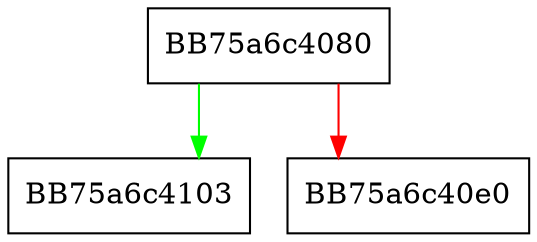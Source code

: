 digraph MetaVaultRecordAmsiFileCache {
  node [shape="box"];
  graph [splines=ortho];
  BB75a6c4080 -> BB75a6c4103 [color="green"];
  BB75a6c4080 -> BB75a6c40e0 [color="red"];
}